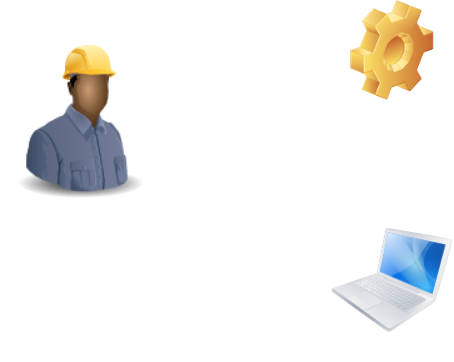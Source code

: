 <mxfile>
    <diagram id="kgS2Zu8Znqh3bIXEU0GX" name="Page-1">
        <mxGraphModel dx="953" dy="910" grid="1" gridSize="10" guides="1" tooltips="1" connect="1" arrows="1" fold="1" page="1" pageScale="1" pageWidth="850" pageHeight="1100" math="0" shadow="0">
            <root>
                <mxCell id="0"/>
                <mxCell id="1" parent="0"/>
                <mxCell id="3" value="" style="shape=image;html=1;verticalLabelPosition=bottom;verticalAlign=top;imageAspect=0;image=img/clipart/Gear_128x128.png" vertex="1" parent="1">
                    <mxGeometry x="365" y="320" width="41.67" height="50" as="geometry"/>
                </mxCell>
                <mxCell id="7" value="" style="image;html=1;image=img/lib/clip_art/people/Construction_Worker_Man_Black_128x128.png" vertex="1" parent="1">
                    <mxGeometry x="190" y="340" width="80" height="80" as="geometry"/>
                </mxCell>
                <mxCell id="9" value="" style="image;html=1;image=img/lib/clip_art/computers/MacBook_128x128.png;flipH=1;" vertex="1" parent="1">
                    <mxGeometry x="355.84" y="420" width="60" height="80" as="geometry"/>
                </mxCell>
            </root>
        </mxGraphModel>
    </diagram>
</mxfile>